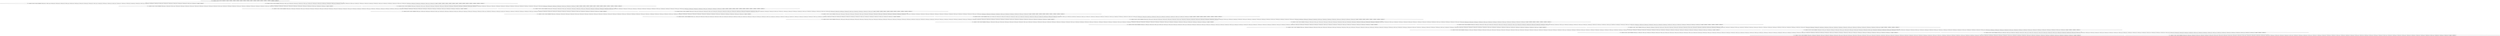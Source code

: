 digraph {
    0 [ label = "{\"n\":14,\"markers\":0,\"start\":32,\"stop\":32,\"haplotype\":[],\"samples\":[\"SAMPLE1\",\"SAMPLE2\",\"SAMPLE3\",\"SAMPLE4\",\"SAMPLE5\",\"SAMPLE6\",\"SAMPLE7\",\"SAMPLE8\",\"SAMPLE9\",\"SAMPLE10\",\"SAMPLE11\",\"SAMPLE12\",\"SAMPLE13\",\"SAMPLE14\"]}" ]
    1 [ label = "{\"n\":1,\"markers\":33,\"start\":16,\"stop\":48,\"haplotype\":[\"chr9_16_G_T_1\",\"chr9_17_A_C_0\",\"chr9_18_G_T_0\",\"chr9_19_A_C_0\",\"chr9_20_G_T_0\",\"chr9_21_A_C_0\",\"chr9_22_G_T_0\",\"chr9_23_A_C_0\",\"chr9_24_G_T_0\",\"chr9_25_A_C_0\",\"chr9_26_G_T_0\",\"chr9_27_A_C_0\",\"chr9_28_G_T_0\",\"chr9_29_A_C_0\",\"chr9_30_G_T_0\",\"chr9_31_A_C_0\",\"chr9_32_G_T_1\",\"chr9_33_A_C_0\",\"chr9_34_G_T_0\",\"chr9_35_A_C_0\",\"chr9_36_G_T_0\",\"chr9_37_A_C_0\",\"chr9_38_G_T_0\",\"chr9_39_A_C_0\",\"chr9_40_G_T_0\",\"chr9_41_A_C_0\",\"chr9_42_G_T_0\",\"chr9_43_A_C_0\",\"chr9_44_G_T_0\",\"chr9_45_A_C_0\",\"chr9_46_G_T_0\",\"chr9_47_A_C_0\",\"chr9_48_G_T_1\"],\"samples\":[\"SAMPLE1\"]}" ]
    2 [ label = "{\"n\":13,\"markers\":33,\"start\":16,\"stop\":48,\"haplotype\":[\"chr9_16_G_T_0\",\"chr9_17_A_C_0\",\"chr9_18_G_T_0\",\"chr9_19_A_C_0\",\"chr9_20_G_T_0\",\"chr9_21_A_C_0\",\"chr9_22_G_T_0\",\"chr9_23_A_C_0\",\"chr9_24_G_T_0\",\"chr9_25_A_C_0\",\"chr9_26_G_T_0\",\"chr9_27_A_C_0\",\"chr9_28_G_T_0\",\"chr9_29_A_C_0\",\"chr9_30_G_T_0\",\"chr9_31_A_C_0\",\"chr9_32_G_T_1\",\"chr9_33_A_C_0\",\"chr9_34_G_T_0\",\"chr9_35_A_C_0\",\"chr9_36_G_T_0\",\"chr9_37_A_C_0\",\"chr9_38_G_T_0\",\"chr9_39_A_C_0\",\"chr9_40_G_T_0\",\"chr9_41_A_C_0\",\"chr9_42_G_T_0\",\"chr9_43_A_C_0\",\"chr9_44_G_T_0\",\"chr9_45_A_C_0\",\"chr9_46_G_T_0\",\"chr9_47_A_C_0\",\"chr9_48_G_T_0\"],\"samples\":[\"SAMPLE2\",\"SAMPLE3\",\"SAMPLE4\",\"SAMPLE5\",\"SAMPLE6\",\"SAMPLE7\",\"SAMPLE8\",\"SAMPLE9\",\"SAMPLE10\",\"SAMPLE11\",\"SAMPLE12\",\"SAMPLE13\",\"SAMPLE14\"]}" ]
    3 [ label = "{\"n\":1,\"markers\":35,\"start\":15,\"stop\":49,\"haplotype\":[\"chr9_15_A_C_1\",\"chr9_16_G_T_0\",\"chr9_17_A_C_0\",\"chr9_18_G_T_0\",\"chr9_19_A_C_0\",\"chr9_20_G_T_0\",\"chr9_21_A_C_0\",\"chr9_22_G_T_0\",\"chr9_23_A_C_0\",\"chr9_24_G_T_0\",\"chr9_25_A_C_0\",\"chr9_26_G_T_0\",\"chr9_27_A_C_0\",\"chr9_28_G_T_0\",\"chr9_29_A_C_0\",\"chr9_30_G_T_0\",\"chr9_31_A_C_0\",\"chr9_32_G_T_1\",\"chr9_33_A_C_0\",\"chr9_34_G_T_0\",\"chr9_35_A_C_0\",\"chr9_36_G_T_0\",\"chr9_37_A_C_0\",\"chr9_38_G_T_0\",\"chr9_39_A_C_0\",\"chr9_40_G_T_0\",\"chr9_41_A_C_0\",\"chr9_42_G_T_0\",\"chr9_43_A_C_0\",\"chr9_44_G_T_0\",\"chr9_45_A_C_0\",\"chr9_46_G_T_0\",\"chr9_47_A_C_0\",\"chr9_48_G_T_0\",\"chr9_49_A_C_1\"],\"samples\":[\"SAMPLE2\"]}" ]
    4 [ label = "{\"n\":12,\"markers\":35,\"start\":15,\"stop\":49,\"haplotype\":[\"chr9_15_A_C_0\",\"chr9_16_G_T_0\",\"chr9_17_A_C_0\",\"chr9_18_G_T_0\",\"chr9_19_A_C_0\",\"chr9_20_G_T_0\",\"chr9_21_A_C_0\",\"chr9_22_G_T_0\",\"chr9_23_A_C_0\",\"chr9_24_G_T_0\",\"chr9_25_A_C_0\",\"chr9_26_G_T_0\",\"chr9_27_A_C_0\",\"chr9_28_G_T_0\",\"chr9_29_A_C_0\",\"chr9_30_G_T_0\",\"chr9_31_A_C_0\",\"chr9_32_G_T_1\",\"chr9_33_A_C_0\",\"chr9_34_G_T_0\",\"chr9_35_A_C_0\",\"chr9_36_G_T_0\",\"chr9_37_A_C_0\",\"chr9_38_G_T_0\",\"chr9_39_A_C_0\",\"chr9_40_G_T_0\",\"chr9_41_A_C_0\",\"chr9_42_G_T_0\",\"chr9_43_A_C_0\",\"chr9_44_G_T_0\",\"chr9_45_A_C_0\",\"chr9_46_G_T_0\",\"chr9_47_A_C_0\",\"chr9_48_G_T_0\",\"chr9_49_A_C_0\"],\"samples\":[\"SAMPLE3\",\"SAMPLE4\",\"SAMPLE5\",\"SAMPLE6\",\"SAMPLE7\",\"SAMPLE8\",\"SAMPLE9\",\"SAMPLE10\",\"SAMPLE11\",\"SAMPLE12\",\"SAMPLE13\",\"SAMPLE14\"]}" ]
    5 [ label = "{\"n\":1,\"markers\":37,\"start\":14,\"stop\":50,\"haplotype\":[\"chr9_14_G_T_1\",\"chr9_15_A_C_0\",\"chr9_16_G_T_0\",\"chr9_17_A_C_0\",\"chr9_18_G_T_0\",\"chr9_19_A_C_0\",\"chr9_20_G_T_0\",\"chr9_21_A_C_0\",\"chr9_22_G_T_0\",\"chr9_23_A_C_0\",\"chr9_24_G_T_0\",\"chr9_25_A_C_0\",\"chr9_26_G_T_0\",\"chr9_27_A_C_0\",\"chr9_28_G_T_0\",\"chr9_29_A_C_0\",\"chr9_30_G_T_0\",\"chr9_31_A_C_0\",\"chr9_32_G_T_1\",\"chr9_33_A_C_0\",\"chr9_34_G_T_0\",\"chr9_35_A_C_0\",\"chr9_36_G_T_0\",\"chr9_37_A_C_0\",\"chr9_38_G_T_0\",\"chr9_39_A_C_0\",\"chr9_40_G_T_0\",\"chr9_41_A_C_0\",\"chr9_42_G_T_0\",\"chr9_43_A_C_0\",\"chr9_44_G_T_0\",\"chr9_45_A_C_0\",\"chr9_46_G_T_0\",\"chr9_47_A_C_0\",\"chr9_48_G_T_0\",\"chr9_49_A_C_0\",\"chr9_50_G_T_1\"],\"samples\":[\"SAMPLE3\"]}" ]
    6 [ label = "{\"n\":11,\"markers\":37,\"start\":14,\"stop\":50,\"haplotype\":[\"chr9_14_G_T_0\",\"chr9_15_A_C_0\",\"chr9_16_G_T_0\",\"chr9_17_A_C_0\",\"chr9_18_G_T_0\",\"chr9_19_A_C_0\",\"chr9_20_G_T_0\",\"chr9_21_A_C_0\",\"chr9_22_G_T_0\",\"chr9_23_A_C_0\",\"chr9_24_G_T_0\",\"chr9_25_A_C_0\",\"chr9_26_G_T_0\",\"chr9_27_A_C_0\",\"chr9_28_G_T_0\",\"chr9_29_A_C_0\",\"chr9_30_G_T_0\",\"chr9_31_A_C_0\",\"chr9_32_G_T_1\",\"chr9_33_A_C_0\",\"chr9_34_G_T_0\",\"chr9_35_A_C_0\",\"chr9_36_G_T_0\",\"chr9_37_A_C_0\",\"chr9_38_G_T_0\",\"chr9_39_A_C_0\",\"chr9_40_G_T_0\",\"chr9_41_A_C_0\",\"chr9_42_G_T_0\",\"chr9_43_A_C_0\",\"chr9_44_G_T_0\",\"chr9_45_A_C_0\",\"chr9_46_G_T_0\",\"chr9_47_A_C_0\",\"chr9_48_G_T_0\",\"chr9_49_A_C_0\",\"chr9_50_G_T_0\"],\"samples\":[\"SAMPLE4\",\"SAMPLE5\",\"SAMPLE6\",\"SAMPLE7\",\"SAMPLE8\",\"SAMPLE9\",\"SAMPLE10\",\"SAMPLE11\",\"SAMPLE12\",\"SAMPLE13\",\"SAMPLE14\"]}" ]
    7 [ label = "{\"n\":1,\"markers\":39,\"start\":13,\"stop\":51,\"haplotype\":[\"chr9_13_A_C_1\",\"chr9_14_G_T_0\",\"chr9_15_A_C_0\",\"chr9_16_G_T_0\",\"chr9_17_A_C_0\",\"chr9_18_G_T_0\",\"chr9_19_A_C_0\",\"chr9_20_G_T_0\",\"chr9_21_A_C_0\",\"chr9_22_G_T_0\",\"chr9_23_A_C_0\",\"chr9_24_G_T_0\",\"chr9_25_A_C_0\",\"chr9_26_G_T_0\",\"chr9_27_A_C_0\",\"chr9_28_G_T_0\",\"chr9_29_A_C_0\",\"chr9_30_G_T_0\",\"chr9_31_A_C_0\",\"chr9_32_G_T_1\",\"chr9_33_A_C_0\",\"chr9_34_G_T_0\",\"chr9_35_A_C_0\",\"chr9_36_G_T_0\",\"chr9_37_A_C_0\",\"chr9_38_G_T_0\",\"chr9_39_A_C_0\",\"chr9_40_G_T_0\",\"chr9_41_A_C_0\",\"chr9_42_G_T_0\",\"chr9_43_A_C_0\",\"chr9_44_G_T_0\",\"chr9_45_A_C_0\",\"chr9_46_G_T_0\",\"chr9_47_A_C_0\",\"chr9_48_G_T_0\",\"chr9_49_A_C_0\",\"chr9_50_G_T_0\",\"chr9_51_A_C_1\"],\"samples\":[\"SAMPLE4\"]}" ]
    8 [ label = "{\"n\":10,\"markers\":39,\"start\":13,\"stop\":51,\"haplotype\":[\"chr9_13_A_C_0\",\"chr9_14_G_T_0\",\"chr9_15_A_C_0\",\"chr9_16_G_T_0\",\"chr9_17_A_C_0\",\"chr9_18_G_T_0\",\"chr9_19_A_C_0\",\"chr9_20_G_T_0\",\"chr9_21_A_C_0\",\"chr9_22_G_T_0\",\"chr9_23_A_C_0\",\"chr9_24_G_T_0\",\"chr9_25_A_C_0\",\"chr9_26_G_T_0\",\"chr9_27_A_C_0\",\"chr9_28_G_T_0\",\"chr9_29_A_C_0\",\"chr9_30_G_T_0\",\"chr9_31_A_C_0\",\"chr9_32_G_T_1\",\"chr9_33_A_C_0\",\"chr9_34_G_T_0\",\"chr9_35_A_C_0\",\"chr9_36_G_T_0\",\"chr9_37_A_C_0\",\"chr9_38_G_T_0\",\"chr9_39_A_C_0\",\"chr9_40_G_T_0\",\"chr9_41_A_C_0\",\"chr9_42_G_T_0\",\"chr9_43_A_C_0\",\"chr9_44_G_T_0\",\"chr9_45_A_C_0\",\"chr9_46_G_T_0\",\"chr9_47_A_C_0\",\"chr9_48_G_T_0\",\"chr9_49_A_C_0\",\"chr9_50_G_T_0\",\"chr9_51_A_C_0\"],\"samples\":[\"SAMPLE5\",\"SAMPLE6\",\"SAMPLE7\",\"SAMPLE8\",\"SAMPLE9\",\"SAMPLE10\",\"SAMPLE11\",\"SAMPLE12\",\"SAMPLE13\",\"SAMPLE14\"]}" ]
    9 [ label = "{\"n\":1,\"markers\":41,\"start\":12,\"stop\":52,\"haplotype\":[\"chr9_12_G_T_1\",\"chr9_13_A_C_0\",\"chr9_14_G_T_0\",\"chr9_15_A_C_0\",\"chr9_16_G_T_0\",\"chr9_17_A_C_0\",\"chr9_18_G_T_0\",\"chr9_19_A_C_0\",\"chr9_20_G_T_0\",\"chr9_21_A_C_0\",\"chr9_22_G_T_0\",\"chr9_23_A_C_0\",\"chr9_24_G_T_0\",\"chr9_25_A_C_0\",\"chr9_26_G_T_0\",\"chr9_27_A_C_0\",\"chr9_28_G_T_0\",\"chr9_29_A_C_0\",\"chr9_30_G_T_0\",\"chr9_31_A_C_0\",\"chr9_32_G_T_1\",\"chr9_33_A_C_0\",\"chr9_34_G_T_0\",\"chr9_35_A_C_0\",\"chr9_36_G_T_0\",\"chr9_37_A_C_0\",\"chr9_38_G_T_0\",\"chr9_39_A_C_0\",\"chr9_40_G_T_0\",\"chr9_41_A_C_0\",\"chr9_42_G_T_0\",\"chr9_43_A_C_0\",\"chr9_44_G_T_0\",\"chr9_45_A_C_0\",\"chr9_46_G_T_0\",\"chr9_47_A_C_0\",\"chr9_48_G_T_0\",\"chr9_49_A_C_0\",\"chr9_50_G_T_0\",\"chr9_51_A_C_0\",\"chr9_52_G_T_1\"],\"samples\":[\"SAMPLE5\"]}" ]
    10 [ label = "{\"n\":9,\"markers\":41,\"start\":12,\"stop\":52,\"haplotype\":[\"chr9_12_G_T_0\",\"chr9_13_A_C_0\",\"chr9_14_G_T_0\",\"chr9_15_A_C_0\",\"chr9_16_G_T_0\",\"chr9_17_A_C_0\",\"chr9_18_G_T_0\",\"chr9_19_A_C_0\",\"chr9_20_G_T_0\",\"chr9_21_A_C_0\",\"chr9_22_G_T_0\",\"chr9_23_A_C_0\",\"chr9_24_G_T_0\",\"chr9_25_A_C_0\",\"chr9_26_G_T_0\",\"chr9_27_A_C_0\",\"chr9_28_G_T_0\",\"chr9_29_A_C_0\",\"chr9_30_G_T_0\",\"chr9_31_A_C_0\",\"chr9_32_G_T_1\",\"chr9_33_A_C_0\",\"chr9_34_G_T_0\",\"chr9_35_A_C_0\",\"chr9_36_G_T_0\",\"chr9_37_A_C_0\",\"chr9_38_G_T_0\",\"chr9_39_A_C_0\",\"chr9_40_G_T_0\",\"chr9_41_A_C_0\",\"chr9_42_G_T_0\",\"chr9_43_A_C_0\",\"chr9_44_G_T_0\",\"chr9_45_A_C_0\",\"chr9_46_G_T_0\",\"chr9_47_A_C_0\",\"chr9_48_G_T_0\",\"chr9_49_A_C_0\",\"chr9_50_G_T_0\",\"chr9_51_A_C_0\",\"chr9_52_G_T_0\"],\"samples\":[\"SAMPLE6\",\"SAMPLE7\",\"SAMPLE8\",\"SAMPLE9\",\"SAMPLE10\",\"SAMPLE11\",\"SAMPLE12\",\"SAMPLE13\",\"SAMPLE14\"]}" ]
    11 [ label = "{\"n\":1,\"markers\":43,\"start\":11,\"stop\":53,\"haplotype\":[\"chr9_11_A_C_1\",\"chr9_12_G_T_0\",\"chr9_13_A_C_0\",\"chr9_14_G_T_0\",\"chr9_15_A_C_0\",\"chr9_16_G_T_0\",\"chr9_17_A_C_0\",\"chr9_18_G_T_0\",\"chr9_19_A_C_0\",\"chr9_20_G_T_0\",\"chr9_21_A_C_0\",\"chr9_22_G_T_0\",\"chr9_23_A_C_0\",\"chr9_24_G_T_0\",\"chr9_25_A_C_0\",\"chr9_26_G_T_0\",\"chr9_27_A_C_0\",\"chr9_28_G_T_0\",\"chr9_29_A_C_0\",\"chr9_30_G_T_0\",\"chr9_31_A_C_0\",\"chr9_32_G_T_1\",\"chr9_33_A_C_0\",\"chr9_34_G_T_0\",\"chr9_35_A_C_0\",\"chr9_36_G_T_0\",\"chr9_37_A_C_0\",\"chr9_38_G_T_0\",\"chr9_39_A_C_0\",\"chr9_40_G_T_0\",\"chr9_41_A_C_0\",\"chr9_42_G_T_0\",\"chr9_43_A_C_0\",\"chr9_44_G_T_0\",\"chr9_45_A_C_0\",\"chr9_46_G_T_0\",\"chr9_47_A_C_0\",\"chr9_48_G_T_0\",\"chr9_49_A_C_0\",\"chr9_50_G_T_0\",\"chr9_51_A_C_0\",\"chr9_52_G_T_0\",\"chr9_53_A_C_1\"],\"samples\":[\"SAMPLE6\"]}" ]
    12 [ label = "{\"n\":8,\"markers\":43,\"start\":11,\"stop\":53,\"haplotype\":[\"chr9_11_A_C_0\",\"chr9_12_G_T_0\",\"chr9_13_A_C_0\",\"chr9_14_G_T_0\",\"chr9_15_A_C_0\",\"chr9_16_G_T_0\",\"chr9_17_A_C_0\",\"chr9_18_G_T_0\",\"chr9_19_A_C_0\",\"chr9_20_G_T_0\",\"chr9_21_A_C_0\",\"chr9_22_G_T_0\",\"chr9_23_A_C_0\",\"chr9_24_G_T_0\",\"chr9_25_A_C_0\",\"chr9_26_G_T_0\",\"chr9_27_A_C_0\",\"chr9_28_G_T_0\",\"chr9_29_A_C_0\",\"chr9_30_G_T_0\",\"chr9_31_A_C_0\",\"chr9_32_G_T_1\",\"chr9_33_A_C_0\",\"chr9_34_G_T_0\",\"chr9_35_A_C_0\",\"chr9_36_G_T_0\",\"chr9_37_A_C_0\",\"chr9_38_G_T_0\",\"chr9_39_A_C_0\",\"chr9_40_G_T_0\",\"chr9_41_A_C_0\",\"chr9_42_G_T_0\",\"chr9_43_A_C_0\",\"chr9_44_G_T_0\",\"chr9_45_A_C_0\",\"chr9_46_G_T_0\",\"chr9_47_A_C_0\",\"chr9_48_G_T_0\",\"chr9_49_A_C_0\",\"chr9_50_G_T_0\",\"chr9_51_A_C_0\",\"chr9_52_G_T_0\",\"chr9_53_A_C_0\"],\"samples\":[\"SAMPLE7\",\"SAMPLE8\",\"SAMPLE9\",\"SAMPLE10\",\"SAMPLE11\",\"SAMPLE12\",\"SAMPLE13\",\"SAMPLE14\"]}" ]
    13 [ label = "{\"n\":1,\"markers\":45,\"start\":10,\"stop\":54,\"haplotype\":[\"chr9_10_G_T_1\",\"chr9_11_A_C_0\",\"chr9_12_G_T_0\",\"chr9_13_A_C_0\",\"chr9_14_G_T_0\",\"chr9_15_A_C_0\",\"chr9_16_G_T_0\",\"chr9_17_A_C_0\",\"chr9_18_G_T_0\",\"chr9_19_A_C_0\",\"chr9_20_G_T_0\",\"chr9_21_A_C_0\",\"chr9_22_G_T_0\",\"chr9_23_A_C_0\",\"chr9_24_G_T_0\",\"chr9_25_A_C_0\",\"chr9_26_G_T_0\",\"chr9_27_A_C_0\",\"chr9_28_G_T_0\",\"chr9_29_A_C_0\",\"chr9_30_G_T_0\",\"chr9_31_A_C_0\",\"chr9_32_G_T_1\",\"chr9_33_A_C_0\",\"chr9_34_G_T_0\",\"chr9_35_A_C_0\",\"chr9_36_G_T_0\",\"chr9_37_A_C_0\",\"chr9_38_G_T_0\",\"chr9_39_A_C_0\",\"chr9_40_G_T_0\",\"chr9_41_A_C_0\",\"chr9_42_G_T_0\",\"chr9_43_A_C_0\",\"chr9_44_G_T_0\",\"chr9_45_A_C_0\",\"chr9_46_G_T_0\",\"chr9_47_A_C_0\",\"chr9_48_G_T_0\",\"chr9_49_A_C_0\",\"chr9_50_G_T_0\",\"chr9_51_A_C_0\",\"chr9_52_G_T_0\",\"chr9_53_A_C_0\",\"chr9_54_G_T_1\"],\"samples\":[\"SAMPLE7\"]}" ]
    14 [ label = "{\"n\":7,\"markers\":45,\"start\":10,\"stop\":54,\"haplotype\":[\"chr9_10_G_T_0\",\"chr9_11_A_C_0\",\"chr9_12_G_T_0\",\"chr9_13_A_C_0\",\"chr9_14_G_T_0\",\"chr9_15_A_C_0\",\"chr9_16_G_T_0\",\"chr9_17_A_C_0\",\"chr9_18_G_T_0\",\"chr9_19_A_C_0\",\"chr9_20_G_T_0\",\"chr9_21_A_C_0\",\"chr9_22_G_T_0\",\"chr9_23_A_C_0\",\"chr9_24_G_T_0\",\"chr9_25_A_C_0\",\"chr9_26_G_T_0\",\"chr9_27_A_C_0\",\"chr9_28_G_T_0\",\"chr9_29_A_C_0\",\"chr9_30_G_T_0\",\"chr9_31_A_C_0\",\"chr9_32_G_T_1\",\"chr9_33_A_C_0\",\"chr9_34_G_T_0\",\"chr9_35_A_C_0\",\"chr9_36_G_T_0\",\"chr9_37_A_C_0\",\"chr9_38_G_T_0\",\"chr9_39_A_C_0\",\"chr9_40_G_T_0\",\"chr9_41_A_C_0\",\"chr9_42_G_T_0\",\"chr9_43_A_C_0\",\"chr9_44_G_T_0\",\"chr9_45_A_C_0\",\"chr9_46_G_T_0\",\"chr9_47_A_C_0\",\"chr9_48_G_T_0\",\"chr9_49_A_C_0\",\"chr9_50_G_T_0\",\"chr9_51_A_C_0\",\"chr9_52_G_T_0\",\"chr9_53_A_C_0\",\"chr9_54_G_T_0\"],\"samples\":[\"SAMPLE8\",\"SAMPLE9\",\"SAMPLE10\",\"SAMPLE11\",\"SAMPLE12\",\"SAMPLE13\",\"SAMPLE14\"]}" ]
    15 [ label = "{\"n\":1,\"markers\":47,\"start\":9,\"stop\":55,\"haplotype\":[\"chr9_9_A_C_1\",\"chr9_10_G_T_0\",\"chr9_11_A_C_0\",\"chr9_12_G_T_0\",\"chr9_13_A_C_0\",\"chr9_14_G_T_0\",\"chr9_15_A_C_0\",\"chr9_16_G_T_0\",\"chr9_17_A_C_0\",\"chr9_18_G_T_0\",\"chr9_19_A_C_0\",\"chr9_20_G_T_0\",\"chr9_21_A_C_0\",\"chr9_22_G_T_0\",\"chr9_23_A_C_0\",\"chr9_24_G_T_0\",\"chr9_25_A_C_0\",\"chr9_26_G_T_0\",\"chr9_27_A_C_0\",\"chr9_28_G_T_0\",\"chr9_29_A_C_0\",\"chr9_30_G_T_0\",\"chr9_31_A_C_0\",\"chr9_32_G_T_1\",\"chr9_33_A_C_0\",\"chr9_34_G_T_0\",\"chr9_35_A_C_0\",\"chr9_36_G_T_0\",\"chr9_37_A_C_0\",\"chr9_38_G_T_0\",\"chr9_39_A_C_0\",\"chr9_40_G_T_0\",\"chr9_41_A_C_0\",\"chr9_42_G_T_0\",\"chr9_43_A_C_0\",\"chr9_44_G_T_0\",\"chr9_45_A_C_0\",\"chr9_46_G_T_0\",\"chr9_47_A_C_0\",\"chr9_48_G_T_0\",\"chr9_49_A_C_0\",\"chr9_50_G_T_0\",\"chr9_51_A_C_0\",\"chr9_52_G_T_0\",\"chr9_53_A_C_0\",\"chr9_54_G_T_0\",\"chr9_55_A_C_1\"],\"samples\":[\"SAMPLE8\"]}" ]
    16 [ label = "{\"n\":6,\"markers\":47,\"start\":9,\"stop\":55,\"haplotype\":[\"chr9_9_A_C_0\",\"chr9_10_G_T_0\",\"chr9_11_A_C_0\",\"chr9_12_G_T_0\",\"chr9_13_A_C_0\",\"chr9_14_G_T_0\",\"chr9_15_A_C_0\",\"chr9_16_G_T_0\",\"chr9_17_A_C_0\",\"chr9_18_G_T_0\",\"chr9_19_A_C_0\",\"chr9_20_G_T_0\",\"chr9_21_A_C_0\",\"chr9_22_G_T_0\",\"chr9_23_A_C_0\",\"chr9_24_G_T_0\",\"chr9_25_A_C_0\",\"chr9_26_G_T_0\",\"chr9_27_A_C_0\",\"chr9_28_G_T_0\",\"chr9_29_A_C_0\",\"chr9_30_G_T_0\",\"chr9_31_A_C_0\",\"chr9_32_G_T_1\",\"chr9_33_A_C_0\",\"chr9_34_G_T_0\",\"chr9_35_A_C_0\",\"chr9_36_G_T_0\",\"chr9_37_A_C_0\",\"chr9_38_G_T_0\",\"chr9_39_A_C_0\",\"chr9_40_G_T_0\",\"chr9_41_A_C_0\",\"chr9_42_G_T_0\",\"chr9_43_A_C_0\",\"chr9_44_G_T_0\",\"chr9_45_A_C_0\",\"chr9_46_G_T_0\",\"chr9_47_A_C_0\",\"chr9_48_G_T_0\",\"chr9_49_A_C_0\",\"chr9_50_G_T_0\",\"chr9_51_A_C_0\",\"chr9_52_G_T_0\",\"chr9_53_A_C_0\",\"chr9_54_G_T_0\",\"chr9_55_A_C_0\"],\"samples\":[\"SAMPLE9\",\"SAMPLE10\",\"SAMPLE11\",\"SAMPLE12\",\"SAMPLE13\",\"SAMPLE14\"]}" ]
    17 [ label = "{\"n\":1,\"markers\":49,\"start\":8,\"stop\":56,\"haplotype\":[\"chr9_8_G_T_1\",\"chr9_9_A_C_0\",\"chr9_10_G_T_0\",\"chr9_11_A_C_0\",\"chr9_12_G_T_0\",\"chr9_13_A_C_0\",\"chr9_14_G_T_0\",\"chr9_15_A_C_0\",\"chr9_16_G_T_0\",\"chr9_17_A_C_0\",\"chr9_18_G_T_0\",\"chr9_19_A_C_0\",\"chr9_20_G_T_0\",\"chr9_21_A_C_0\",\"chr9_22_G_T_0\",\"chr9_23_A_C_0\",\"chr9_24_G_T_0\",\"chr9_25_A_C_0\",\"chr9_26_G_T_0\",\"chr9_27_A_C_0\",\"chr9_28_G_T_0\",\"chr9_29_A_C_0\",\"chr9_30_G_T_0\",\"chr9_31_A_C_0\",\"chr9_32_G_T_1\",\"chr9_33_A_C_0\",\"chr9_34_G_T_0\",\"chr9_35_A_C_0\",\"chr9_36_G_T_0\",\"chr9_37_A_C_0\",\"chr9_38_G_T_0\",\"chr9_39_A_C_0\",\"chr9_40_G_T_0\",\"chr9_41_A_C_0\",\"chr9_42_G_T_0\",\"chr9_43_A_C_0\",\"chr9_44_G_T_0\",\"chr9_45_A_C_0\",\"chr9_46_G_T_0\",\"chr9_47_A_C_0\",\"chr9_48_G_T_0\",\"chr9_49_A_C_0\",\"chr9_50_G_T_0\",\"chr9_51_A_C_0\",\"chr9_52_G_T_0\",\"chr9_53_A_C_0\",\"chr9_54_G_T_0\",\"chr9_55_A_C_0\",\"chr9_56_G_T_1\"],\"samples\":[\"SAMPLE9\"]}" ]
    18 [ label = "{\"n\":5,\"markers\":49,\"start\":8,\"stop\":56,\"haplotype\":[\"chr9_8_G_T_0\",\"chr9_9_A_C_0\",\"chr9_10_G_T_0\",\"chr9_11_A_C_0\",\"chr9_12_G_T_0\",\"chr9_13_A_C_0\",\"chr9_14_G_T_0\",\"chr9_15_A_C_0\",\"chr9_16_G_T_0\",\"chr9_17_A_C_0\",\"chr9_18_G_T_0\",\"chr9_19_A_C_0\",\"chr9_20_G_T_0\",\"chr9_21_A_C_0\",\"chr9_22_G_T_0\",\"chr9_23_A_C_0\",\"chr9_24_G_T_0\",\"chr9_25_A_C_0\",\"chr9_26_G_T_0\",\"chr9_27_A_C_0\",\"chr9_28_G_T_0\",\"chr9_29_A_C_0\",\"chr9_30_G_T_0\",\"chr9_31_A_C_0\",\"chr9_32_G_T_1\",\"chr9_33_A_C_0\",\"chr9_34_G_T_0\",\"chr9_35_A_C_0\",\"chr9_36_G_T_0\",\"chr9_37_A_C_0\",\"chr9_38_G_T_0\",\"chr9_39_A_C_0\",\"chr9_40_G_T_0\",\"chr9_41_A_C_0\",\"chr9_42_G_T_0\",\"chr9_43_A_C_0\",\"chr9_44_G_T_0\",\"chr9_45_A_C_0\",\"chr9_46_G_T_0\",\"chr9_47_A_C_0\",\"chr9_48_G_T_0\",\"chr9_49_A_C_0\",\"chr9_50_G_T_0\",\"chr9_51_A_C_0\",\"chr9_52_G_T_0\",\"chr9_53_A_C_0\",\"chr9_54_G_T_0\",\"chr9_55_A_C_0\",\"chr9_56_G_T_0\"],\"samples\":[\"SAMPLE10\",\"SAMPLE11\",\"SAMPLE12\",\"SAMPLE13\",\"SAMPLE14\"]}" ]
    19 [ label = "{\"n\":1,\"markers\":51,\"start\":7,\"stop\":57,\"haplotype\":[\"chr9_7_A_C_1\",\"chr9_8_G_T_0\",\"chr9_9_A_C_0\",\"chr9_10_G_T_0\",\"chr9_11_A_C_0\",\"chr9_12_G_T_0\",\"chr9_13_A_C_0\",\"chr9_14_G_T_0\",\"chr9_15_A_C_0\",\"chr9_16_G_T_0\",\"chr9_17_A_C_0\",\"chr9_18_G_T_0\",\"chr9_19_A_C_0\",\"chr9_20_G_T_0\",\"chr9_21_A_C_0\",\"chr9_22_G_T_0\",\"chr9_23_A_C_0\",\"chr9_24_G_T_0\",\"chr9_25_A_C_0\",\"chr9_26_G_T_0\",\"chr9_27_A_C_0\",\"chr9_28_G_T_0\",\"chr9_29_A_C_0\",\"chr9_30_G_T_0\",\"chr9_31_A_C_0\",\"chr9_32_G_T_1\",\"chr9_33_A_C_0\",\"chr9_34_G_T_0\",\"chr9_35_A_C_0\",\"chr9_36_G_T_0\",\"chr9_37_A_C_0\",\"chr9_38_G_T_0\",\"chr9_39_A_C_0\",\"chr9_40_G_T_0\",\"chr9_41_A_C_0\",\"chr9_42_G_T_0\",\"chr9_43_A_C_0\",\"chr9_44_G_T_0\",\"chr9_45_A_C_0\",\"chr9_46_G_T_0\",\"chr9_47_A_C_0\",\"chr9_48_G_T_0\",\"chr9_49_A_C_0\",\"chr9_50_G_T_0\",\"chr9_51_A_C_0\",\"chr9_52_G_T_0\",\"chr9_53_A_C_0\",\"chr9_54_G_T_0\",\"chr9_55_A_C_0\",\"chr9_56_G_T_0\",\"chr9_57_A_C_1\"],\"samples\":[\"SAMPLE10\"]}" ]
    20 [ label = "{\"n\":4,\"markers\":51,\"start\":7,\"stop\":57,\"haplotype\":[\"chr9_7_A_C_0\",\"chr9_8_G_T_0\",\"chr9_9_A_C_0\",\"chr9_10_G_T_0\",\"chr9_11_A_C_0\",\"chr9_12_G_T_0\",\"chr9_13_A_C_0\",\"chr9_14_G_T_0\",\"chr9_15_A_C_0\",\"chr9_16_G_T_0\",\"chr9_17_A_C_0\",\"chr9_18_G_T_0\",\"chr9_19_A_C_0\",\"chr9_20_G_T_0\",\"chr9_21_A_C_0\",\"chr9_22_G_T_0\",\"chr9_23_A_C_0\",\"chr9_24_G_T_0\",\"chr9_25_A_C_0\",\"chr9_26_G_T_0\",\"chr9_27_A_C_0\",\"chr9_28_G_T_0\",\"chr9_29_A_C_0\",\"chr9_30_G_T_0\",\"chr9_31_A_C_0\",\"chr9_32_G_T_1\",\"chr9_33_A_C_0\",\"chr9_34_G_T_0\",\"chr9_35_A_C_0\",\"chr9_36_G_T_0\",\"chr9_37_A_C_0\",\"chr9_38_G_T_0\",\"chr9_39_A_C_0\",\"chr9_40_G_T_0\",\"chr9_41_A_C_0\",\"chr9_42_G_T_0\",\"chr9_43_A_C_0\",\"chr9_44_G_T_0\",\"chr9_45_A_C_0\",\"chr9_46_G_T_0\",\"chr9_47_A_C_0\",\"chr9_48_G_T_0\",\"chr9_49_A_C_0\",\"chr9_50_G_T_0\",\"chr9_51_A_C_0\",\"chr9_52_G_T_0\",\"chr9_53_A_C_0\",\"chr9_54_G_T_0\",\"chr9_55_A_C_0\",\"chr9_56_G_T_0\",\"chr9_57_A_C_0\"],\"samples\":[\"SAMPLE11\",\"SAMPLE12\",\"SAMPLE13\",\"SAMPLE14\"]}" ]
    21 [ label = "{\"n\":1,\"markers\":53,\"start\":6,\"stop\":58,\"haplotype\":[\"chr9_6_G_T_1\",\"chr9_7_A_C_0\",\"chr9_8_G_T_0\",\"chr9_9_A_C_0\",\"chr9_10_G_T_0\",\"chr9_11_A_C_0\",\"chr9_12_G_T_0\",\"chr9_13_A_C_0\",\"chr9_14_G_T_0\",\"chr9_15_A_C_0\",\"chr9_16_G_T_0\",\"chr9_17_A_C_0\",\"chr9_18_G_T_0\",\"chr9_19_A_C_0\",\"chr9_20_G_T_0\",\"chr9_21_A_C_0\",\"chr9_22_G_T_0\",\"chr9_23_A_C_0\",\"chr9_24_G_T_0\",\"chr9_25_A_C_0\",\"chr9_26_G_T_0\",\"chr9_27_A_C_0\",\"chr9_28_G_T_0\",\"chr9_29_A_C_0\",\"chr9_30_G_T_0\",\"chr9_31_A_C_0\",\"chr9_32_G_T_1\",\"chr9_33_A_C_0\",\"chr9_34_G_T_0\",\"chr9_35_A_C_0\",\"chr9_36_G_T_0\",\"chr9_37_A_C_0\",\"chr9_38_G_T_0\",\"chr9_39_A_C_0\",\"chr9_40_G_T_0\",\"chr9_41_A_C_0\",\"chr9_42_G_T_0\",\"chr9_43_A_C_0\",\"chr9_44_G_T_0\",\"chr9_45_A_C_0\",\"chr9_46_G_T_0\",\"chr9_47_A_C_0\",\"chr9_48_G_T_0\",\"chr9_49_A_C_0\",\"chr9_50_G_T_0\",\"chr9_51_A_C_0\",\"chr9_52_G_T_0\",\"chr9_53_A_C_0\",\"chr9_54_G_T_0\",\"chr9_55_A_C_0\",\"chr9_56_G_T_0\",\"chr9_57_A_C_0\",\"chr9_58_G_T_1\"],\"samples\":[\"SAMPLE11\"]}" ]
    22 [ label = "{\"n\":3,\"markers\":53,\"start\":6,\"stop\":58,\"haplotype\":[\"chr9_6_G_T_0\",\"chr9_7_A_C_0\",\"chr9_8_G_T_0\",\"chr9_9_A_C_0\",\"chr9_10_G_T_0\",\"chr9_11_A_C_0\",\"chr9_12_G_T_0\",\"chr9_13_A_C_0\",\"chr9_14_G_T_0\",\"chr9_15_A_C_0\",\"chr9_16_G_T_0\",\"chr9_17_A_C_0\",\"chr9_18_G_T_0\",\"chr9_19_A_C_0\",\"chr9_20_G_T_0\",\"chr9_21_A_C_0\",\"chr9_22_G_T_0\",\"chr9_23_A_C_0\",\"chr9_24_G_T_0\",\"chr9_25_A_C_0\",\"chr9_26_G_T_0\",\"chr9_27_A_C_0\",\"chr9_28_G_T_0\",\"chr9_29_A_C_0\",\"chr9_30_G_T_0\",\"chr9_31_A_C_0\",\"chr9_32_G_T_1\",\"chr9_33_A_C_0\",\"chr9_34_G_T_0\",\"chr9_35_A_C_0\",\"chr9_36_G_T_0\",\"chr9_37_A_C_0\",\"chr9_38_G_T_0\",\"chr9_39_A_C_0\",\"chr9_40_G_T_0\",\"chr9_41_A_C_0\",\"chr9_42_G_T_0\",\"chr9_43_A_C_0\",\"chr9_44_G_T_0\",\"chr9_45_A_C_0\",\"chr9_46_G_T_0\",\"chr9_47_A_C_0\",\"chr9_48_G_T_0\",\"chr9_49_A_C_0\",\"chr9_50_G_T_0\",\"chr9_51_A_C_0\",\"chr9_52_G_T_0\",\"chr9_53_A_C_0\",\"chr9_54_G_T_0\",\"chr9_55_A_C_0\",\"chr9_56_G_T_0\",\"chr9_57_A_C_0\",\"chr9_58_G_T_0\"],\"samples\":[\"SAMPLE12\",\"SAMPLE13\",\"SAMPLE14\"]}" ]
    23 [ label = "{\"n\":1,\"markers\":55,\"start\":5,\"stop\":59,\"haplotype\":[\"chr9_5_A_C_1\",\"chr9_6_G_T_0\",\"chr9_7_A_C_0\",\"chr9_8_G_T_0\",\"chr9_9_A_C_0\",\"chr9_10_G_T_0\",\"chr9_11_A_C_0\",\"chr9_12_G_T_0\",\"chr9_13_A_C_0\",\"chr9_14_G_T_0\",\"chr9_15_A_C_0\",\"chr9_16_G_T_0\",\"chr9_17_A_C_0\",\"chr9_18_G_T_0\",\"chr9_19_A_C_0\",\"chr9_20_G_T_0\",\"chr9_21_A_C_0\",\"chr9_22_G_T_0\",\"chr9_23_A_C_0\",\"chr9_24_G_T_0\",\"chr9_25_A_C_0\",\"chr9_26_G_T_0\",\"chr9_27_A_C_0\",\"chr9_28_G_T_0\",\"chr9_29_A_C_0\",\"chr9_30_G_T_0\",\"chr9_31_A_C_0\",\"chr9_32_G_T_1\",\"chr9_33_A_C_0\",\"chr9_34_G_T_0\",\"chr9_35_A_C_0\",\"chr9_36_G_T_0\",\"chr9_37_A_C_0\",\"chr9_38_G_T_0\",\"chr9_39_A_C_0\",\"chr9_40_G_T_0\",\"chr9_41_A_C_0\",\"chr9_42_G_T_0\",\"chr9_43_A_C_0\",\"chr9_44_G_T_0\",\"chr9_45_A_C_0\",\"chr9_46_G_T_0\",\"chr9_47_A_C_0\",\"chr9_48_G_T_0\",\"chr9_49_A_C_0\",\"chr9_50_G_T_0\",\"chr9_51_A_C_0\",\"chr9_52_G_T_0\",\"chr9_53_A_C_0\",\"chr9_54_G_T_0\",\"chr9_55_A_C_0\",\"chr9_56_G_T_0\",\"chr9_57_A_C_0\",\"chr9_58_G_T_0\",\"chr9_59_A_C_1\"],\"samples\":[\"SAMPLE12\"]}" ]
    24 [ label = "{\"n\":2,\"markers\":55,\"start\":5,\"stop\":59,\"haplotype\":[\"chr9_5_A_C_0\",\"chr9_6_G_T_0\",\"chr9_7_A_C_0\",\"chr9_8_G_T_0\",\"chr9_9_A_C_0\",\"chr9_10_G_T_0\",\"chr9_11_A_C_0\",\"chr9_12_G_T_0\",\"chr9_13_A_C_0\",\"chr9_14_G_T_0\",\"chr9_15_A_C_0\",\"chr9_16_G_T_0\",\"chr9_17_A_C_0\",\"chr9_18_G_T_0\",\"chr9_19_A_C_0\",\"chr9_20_G_T_0\",\"chr9_21_A_C_0\",\"chr9_22_G_T_0\",\"chr9_23_A_C_0\",\"chr9_24_G_T_0\",\"chr9_25_A_C_0\",\"chr9_26_G_T_0\",\"chr9_27_A_C_0\",\"chr9_28_G_T_0\",\"chr9_29_A_C_0\",\"chr9_30_G_T_0\",\"chr9_31_A_C_0\",\"chr9_32_G_T_1\",\"chr9_33_A_C_0\",\"chr9_34_G_T_0\",\"chr9_35_A_C_0\",\"chr9_36_G_T_0\",\"chr9_37_A_C_0\",\"chr9_38_G_T_0\",\"chr9_39_A_C_0\",\"chr9_40_G_T_0\",\"chr9_41_A_C_0\",\"chr9_42_G_T_0\",\"chr9_43_A_C_0\",\"chr9_44_G_T_0\",\"chr9_45_A_C_0\",\"chr9_46_G_T_0\",\"chr9_47_A_C_0\",\"chr9_48_G_T_0\",\"chr9_49_A_C_0\",\"chr9_50_G_T_0\",\"chr9_51_A_C_0\",\"chr9_52_G_T_0\",\"chr9_53_A_C_0\",\"chr9_54_G_T_0\",\"chr9_55_A_C_0\",\"chr9_56_G_T_0\",\"chr9_57_A_C_0\",\"chr9_58_G_T_0\",\"chr9_59_A_C_0\"],\"samples\":[\"SAMPLE13\",\"SAMPLE14\"]}" ]
    25 [ label = "{\"n\":1,\"markers\":57,\"start\":4,\"stop\":60,\"haplotype\":[\"chr9_4_G_T_1\",\"chr9_5_A_C_0\",\"chr9_6_G_T_0\",\"chr9_7_A_C_0\",\"chr9_8_G_T_0\",\"chr9_9_A_C_0\",\"chr9_10_G_T_0\",\"chr9_11_A_C_0\",\"chr9_12_G_T_0\",\"chr9_13_A_C_0\",\"chr9_14_G_T_0\",\"chr9_15_A_C_0\",\"chr9_16_G_T_0\",\"chr9_17_A_C_0\",\"chr9_18_G_T_0\",\"chr9_19_A_C_0\",\"chr9_20_G_T_0\",\"chr9_21_A_C_0\",\"chr9_22_G_T_0\",\"chr9_23_A_C_0\",\"chr9_24_G_T_0\",\"chr9_25_A_C_0\",\"chr9_26_G_T_0\",\"chr9_27_A_C_0\",\"chr9_28_G_T_0\",\"chr9_29_A_C_0\",\"chr9_30_G_T_0\",\"chr9_31_A_C_0\",\"chr9_32_G_T_1\",\"chr9_33_A_C_0\",\"chr9_34_G_T_0\",\"chr9_35_A_C_0\",\"chr9_36_G_T_0\",\"chr9_37_A_C_0\",\"chr9_38_G_T_0\",\"chr9_39_A_C_0\",\"chr9_40_G_T_0\",\"chr9_41_A_C_0\",\"chr9_42_G_T_0\",\"chr9_43_A_C_0\",\"chr9_44_G_T_0\",\"chr9_45_A_C_0\",\"chr9_46_G_T_0\",\"chr9_47_A_C_0\",\"chr9_48_G_T_0\",\"chr9_49_A_C_0\",\"chr9_50_G_T_0\",\"chr9_51_A_C_0\",\"chr9_52_G_T_0\",\"chr9_53_A_C_0\",\"chr9_54_G_T_0\",\"chr9_55_A_C_0\",\"chr9_56_G_T_0\",\"chr9_57_A_C_0\",\"chr9_58_G_T_0\",\"chr9_59_A_C_0\",\"chr9_60_G_T_1\"],\"samples\":[\"SAMPLE13\"]}" ]
    26 [ label = "{\"n\":1,\"markers\":57,\"start\":4,\"stop\":60,\"haplotype\":[\"chr9_4_G_T_0\",\"chr9_5_A_C_0\",\"chr9_6_G_T_0\",\"chr9_7_A_C_0\",\"chr9_8_G_T_0\",\"chr9_9_A_C_0\",\"chr9_10_G_T_0\",\"chr9_11_A_C_0\",\"chr9_12_G_T_0\",\"chr9_13_A_C_0\",\"chr9_14_G_T_0\",\"chr9_15_A_C_0\",\"chr9_16_G_T_0\",\"chr9_17_A_C_0\",\"chr9_18_G_T_0\",\"chr9_19_A_C_0\",\"chr9_20_G_T_0\",\"chr9_21_A_C_0\",\"chr9_22_G_T_0\",\"chr9_23_A_C_0\",\"chr9_24_G_T_0\",\"chr9_25_A_C_0\",\"chr9_26_G_T_0\",\"chr9_27_A_C_0\",\"chr9_28_G_T_0\",\"chr9_29_A_C_0\",\"chr9_30_G_T_0\",\"chr9_31_A_C_0\",\"chr9_32_G_T_1\",\"chr9_33_A_C_0\",\"chr9_34_G_T_0\",\"chr9_35_A_C_0\",\"chr9_36_G_T_0\",\"chr9_37_A_C_0\",\"chr9_38_G_T_0\",\"chr9_39_A_C_0\",\"chr9_40_G_T_0\",\"chr9_41_A_C_0\",\"chr9_42_G_T_0\",\"chr9_43_A_C_0\",\"chr9_44_G_T_0\",\"chr9_45_A_C_0\",\"chr9_46_G_T_0\",\"chr9_47_A_C_0\",\"chr9_48_G_T_0\",\"chr9_49_A_C_0\",\"chr9_50_G_T_0\",\"chr9_51_A_C_0\",\"chr9_52_G_T_0\",\"chr9_53_A_C_0\",\"chr9_54_G_T_0\",\"chr9_55_A_C_0\",\"chr9_56_G_T_0\",\"chr9_57_A_C_0\",\"chr9_58_G_T_0\",\"chr9_59_A_C_0\",\"chr9_60_G_T_0\"],\"samples\":[\"SAMPLE14\"]}" ]
    0 -> 1 [ ]
    0 -> 2 [ ]
    2 -> 3 [ ]
    2 -> 4 [ ]
    4 -> 5 [ ]
    4 -> 6 [ ]
    6 -> 7 [ ]
    6 -> 8 [ ]
    8 -> 9 [ ]
    8 -> 10 [ ]
    10 -> 11 [ ]
    10 -> 12 [ ]
    12 -> 13 [ ]
    12 -> 14 [ ]
    14 -> 15 [ ]
    14 -> 16 [ ]
    16 -> 17 [ ]
    16 -> 18 [ ]
    18 -> 19 [ ]
    18 -> 20 [ ]
    20 -> 21 [ ]
    20 -> 22 [ ]
    22 -> 23 [ ]
    22 -> 24 [ ]
    24 -> 25 [ ]
    24 -> 26 [ ]
}
